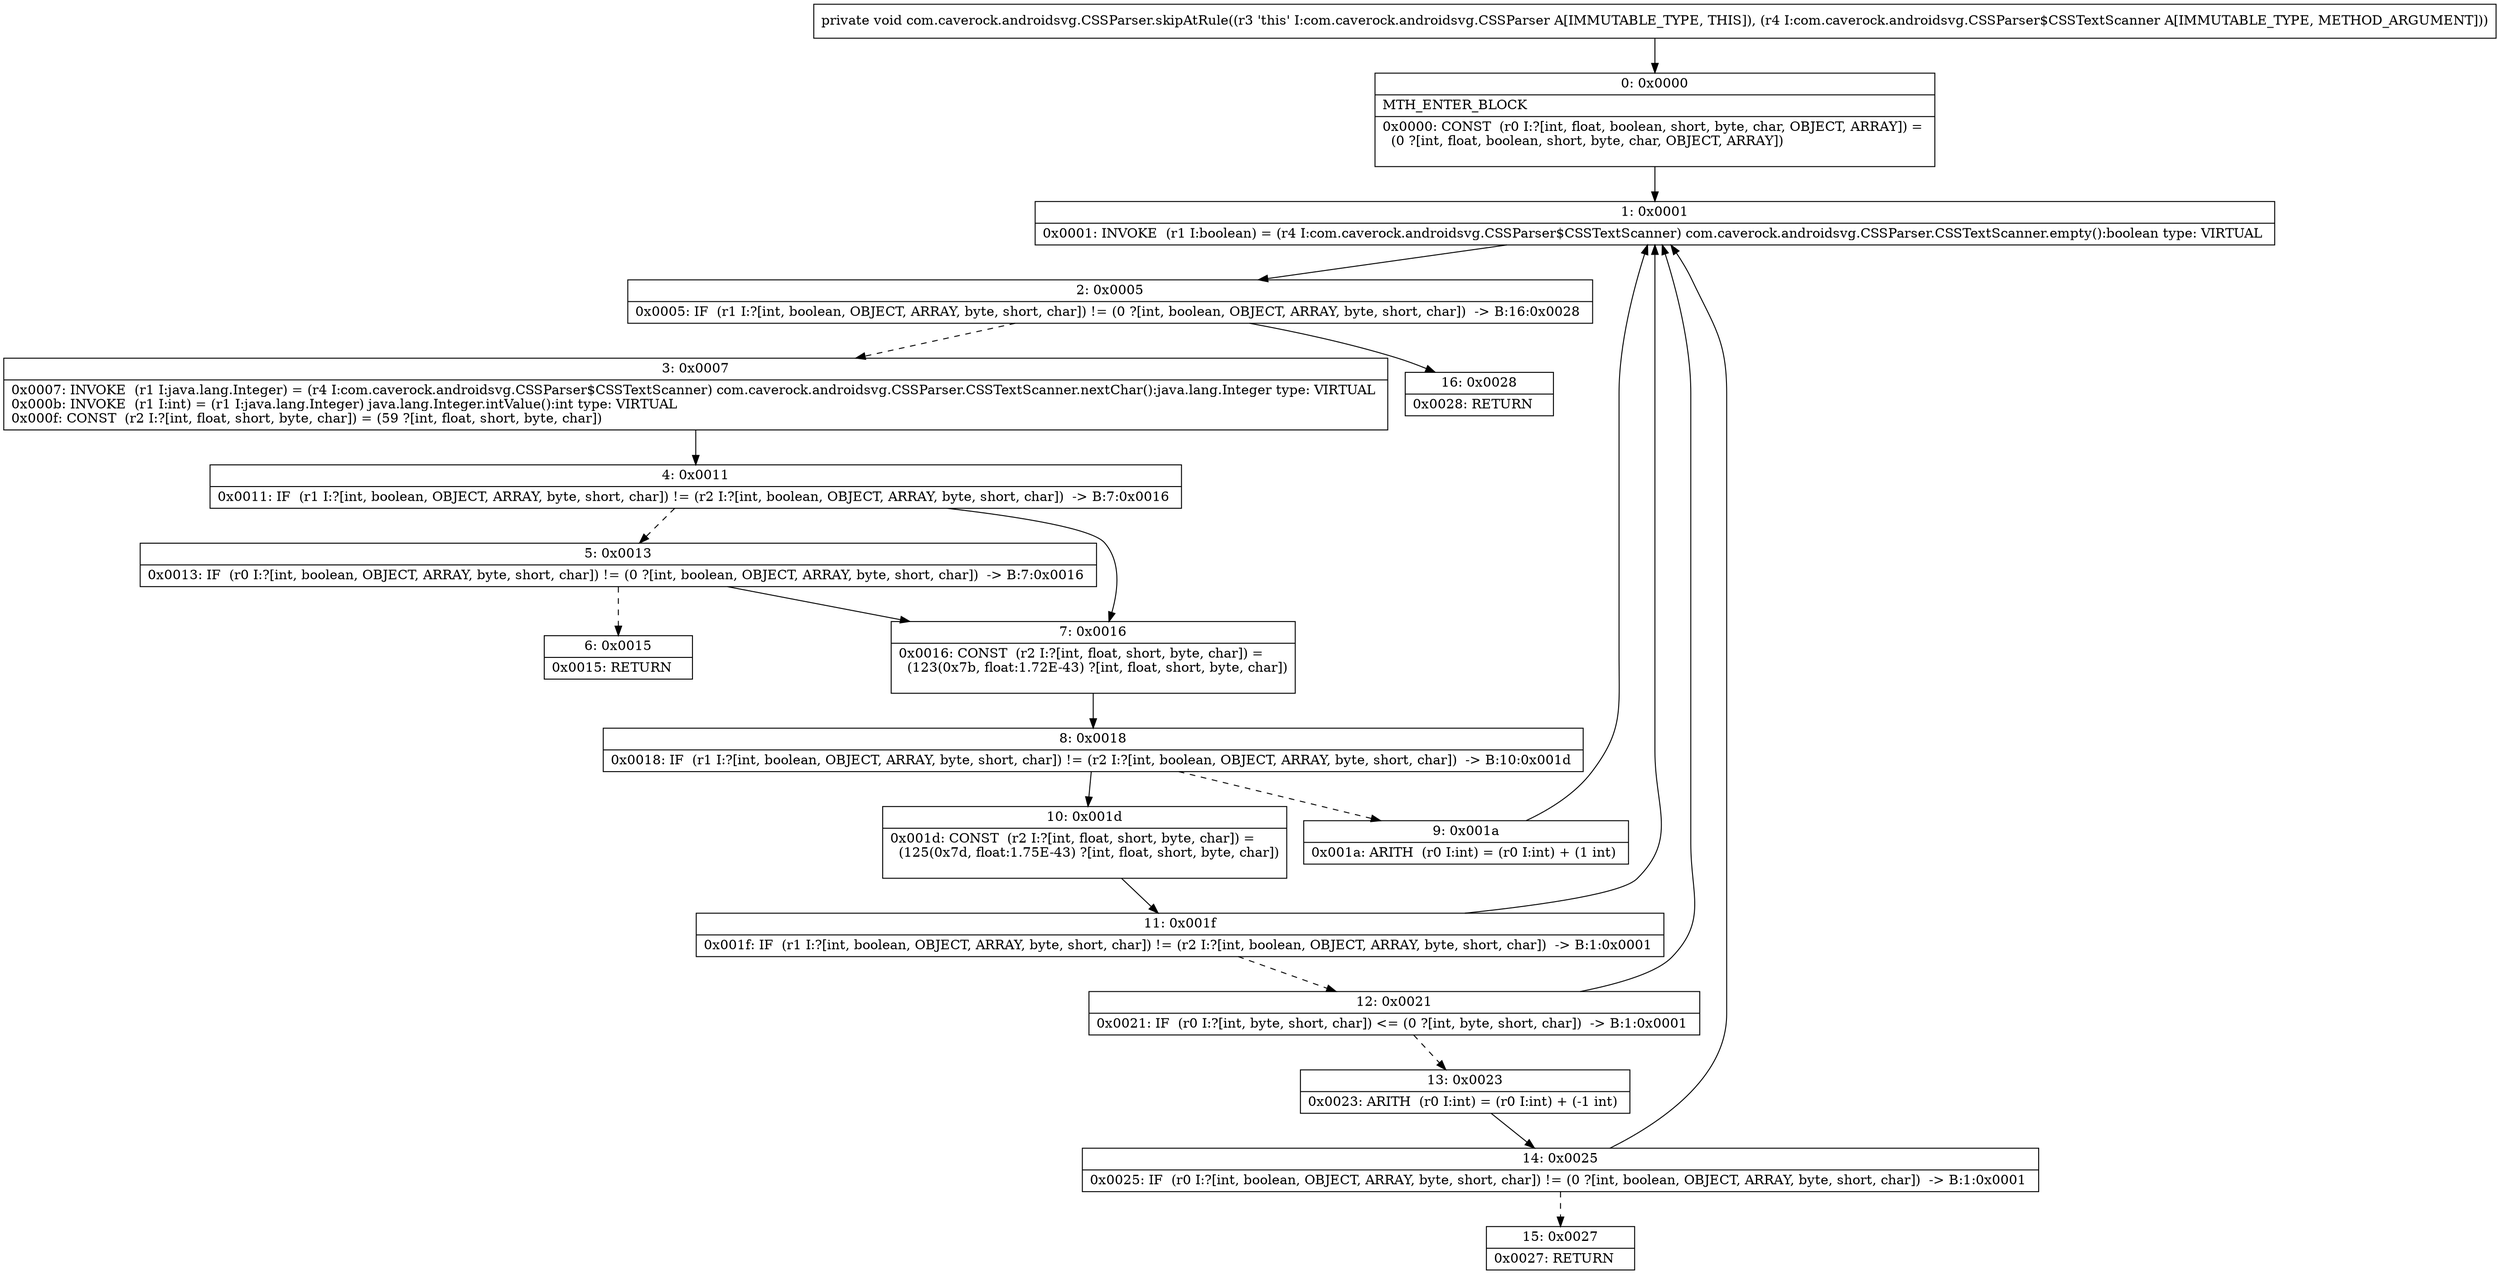 digraph "CFG forcom.caverock.androidsvg.CSSParser.skipAtRule(Lcom\/caverock\/androidsvg\/CSSParser$CSSTextScanner;)V" {
Node_0 [shape=record,label="{0\:\ 0x0000|MTH_ENTER_BLOCK\l|0x0000: CONST  (r0 I:?[int, float, boolean, short, byte, char, OBJECT, ARRAY]) = \l  (0 ?[int, float, boolean, short, byte, char, OBJECT, ARRAY])\l \l}"];
Node_1 [shape=record,label="{1\:\ 0x0001|0x0001: INVOKE  (r1 I:boolean) = (r4 I:com.caverock.androidsvg.CSSParser$CSSTextScanner) com.caverock.androidsvg.CSSParser.CSSTextScanner.empty():boolean type: VIRTUAL \l}"];
Node_2 [shape=record,label="{2\:\ 0x0005|0x0005: IF  (r1 I:?[int, boolean, OBJECT, ARRAY, byte, short, char]) != (0 ?[int, boolean, OBJECT, ARRAY, byte, short, char])  \-\> B:16:0x0028 \l}"];
Node_3 [shape=record,label="{3\:\ 0x0007|0x0007: INVOKE  (r1 I:java.lang.Integer) = (r4 I:com.caverock.androidsvg.CSSParser$CSSTextScanner) com.caverock.androidsvg.CSSParser.CSSTextScanner.nextChar():java.lang.Integer type: VIRTUAL \l0x000b: INVOKE  (r1 I:int) = (r1 I:java.lang.Integer) java.lang.Integer.intValue():int type: VIRTUAL \l0x000f: CONST  (r2 I:?[int, float, short, byte, char]) = (59 ?[int, float, short, byte, char]) \l}"];
Node_4 [shape=record,label="{4\:\ 0x0011|0x0011: IF  (r1 I:?[int, boolean, OBJECT, ARRAY, byte, short, char]) != (r2 I:?[int, boolean, OBJECT, ARRAY, byte, short, char])  \-\> B:7:0x0016 \l}"];
Node_5 [shape=record,label="{5\:\ 0x0013|0x0013: IF  (r0 I:?[int, boolean, OBJECT, ARRAY, byte, short, char]) != (0 ?[int, boolean, OBJECT, ARRAY, byte, short, char])  \-\> B:7:0x0016 \l}"];
Node_6 [shape=record,label="{6\:\ 0x0015|0x0015: RETURN   \l}"];
Node_7 [shape=record,label="{7\:\ 0x0016|0x0016: CONST  (r2 I:?[int, float, short, byte, char]) = \l  (123(0x7b, float:1.72E\-43) ?[int, float, short, byte, char])\l \l}"];
Node_8 [shape=record,label="{8\:\ 0x0018|0x0018: IF  (r1 I:?[int, boolean, OBJECT, ARRAY, byte, short, char]) != (r2 I:?[int, boolean, OBJECT, ARRAY, byte, short, char])  \-\> B:10:0x001d \l}"];
Node_9 [shape=record,label="{9\:\ 0x001a|0x001a: ARITH  (r0 I:int) = (r0 I:int) + (1 int) \l}"];
Node_10 [shape=record,label="{10\:\ 0x001d|0x001d: CONST  (r2 I:?[int, float, short, byte, char]) = \l  (125(0x7d, float:1.75E\-43) ?[int, float, short, byte, char])\l \l}"];
Node_11 [shape=record,label="{11\:\ 0x001f|0x001f: IF  (r1 I:?[int, boolean, OBJECT, ARRAY, byte, short, char]) != (r2 I:?[int, boolean, OBJECT, ARRAY, byte, short, char])  \-\> B:1:0x0001 \l}"];
Node_12 [shape=record,label="{12\:\ 0x0021|0x0021: IF  (r0 I:?[int, byte, short, char]) \<= (0 ?[int, byte, short, char])  \-\> B:1:0x0001 \l}"];
Node_13 [shape=record,label="{13\:\ 0x0023|0x0023: ARITH  (r0 I:int) = (r0 I:int) + (\-1 int) \l}"];
Node_14 [shape=record,label="{14\:\ 0x0025|0x0025: IF  (r0 I:?[int, boolean, OBJECT, ARRAY, byte, short, char]) != (0 ?[int, boolean, OBJECT, ARRAY, byte, short, char])  \-\> B:1:0x0001 \l}"];
Node_15 [shape=record,label="{15\:\ 0x0027|0x0027: RETURN   \l}"];
Node_16 [shape=record,label="{16\:\ 0x0028|0x0028: RETURN   \l}"];
MethodNode[shape=record,label="{private void com.caverock.androidsvg.CSSParser.skipAtRule((r3 'this' I:com.caverock.androidsvg.CSSParser A[IMMUTABLE_TYPE, THIS]), (r4 I:com.caverock.androidsvg.CSSParser$CSSTextScanner A[IMMUTABLE_TYPE, METHOD_ARGUMENT])) }"];
MethodNode -> Node_0;
Node_0 -> Node_1;
Node_1 -> Node_2;
Node_2 -> Node_3[style=dashed];
Node_2 -> Node_16;
Node_3 -> Node_4;
Node_4 -> Node_5[style=dashed];
Node_4 -> Node_7;
Node_5 -> Node_6[style=dashed];
Node_5 -> Node_7;
Node_7 -> Node_8;
Node_8 -> Node_9[style=dashed];
Node_8 -> Node_10;
Node_9 -> Node_1;
Node_10 -> Node_11;
Node_11 -> Node_1;
Node_11 -> Node_12[style=dashed];
Node_12 -> Node_1;
Node_12 -> Node_13[style=dashed];
Node_13 -> Node_14;
Node_14 -> Node_1;
Node_14 -> Node_15[style=dashed];
}

